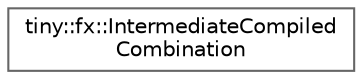 digraph "Graphical Class Hierarchy"
{
 // LATEX_PDF_SIZE
  bgcolor="transparent";
  edge [fontname=Helvetica,fontsize=10,labelfontname=Helvetica,labelfontsize=10];
  node [fontname=Helvetica,fontsize=10,shape=box,height=0.2,width=0.4];
  rankdir="LR";
  Node0 [id="Node000000",label="tiny::fx::IntermediateCompiled\lCombination",height=0.2,width=0.4,color="grey40", fillcolor="white", style="filled",URL="$structtiny_1_1fx_1_1_intermediate_compiled_combination.html",tooltip=" "];
}
